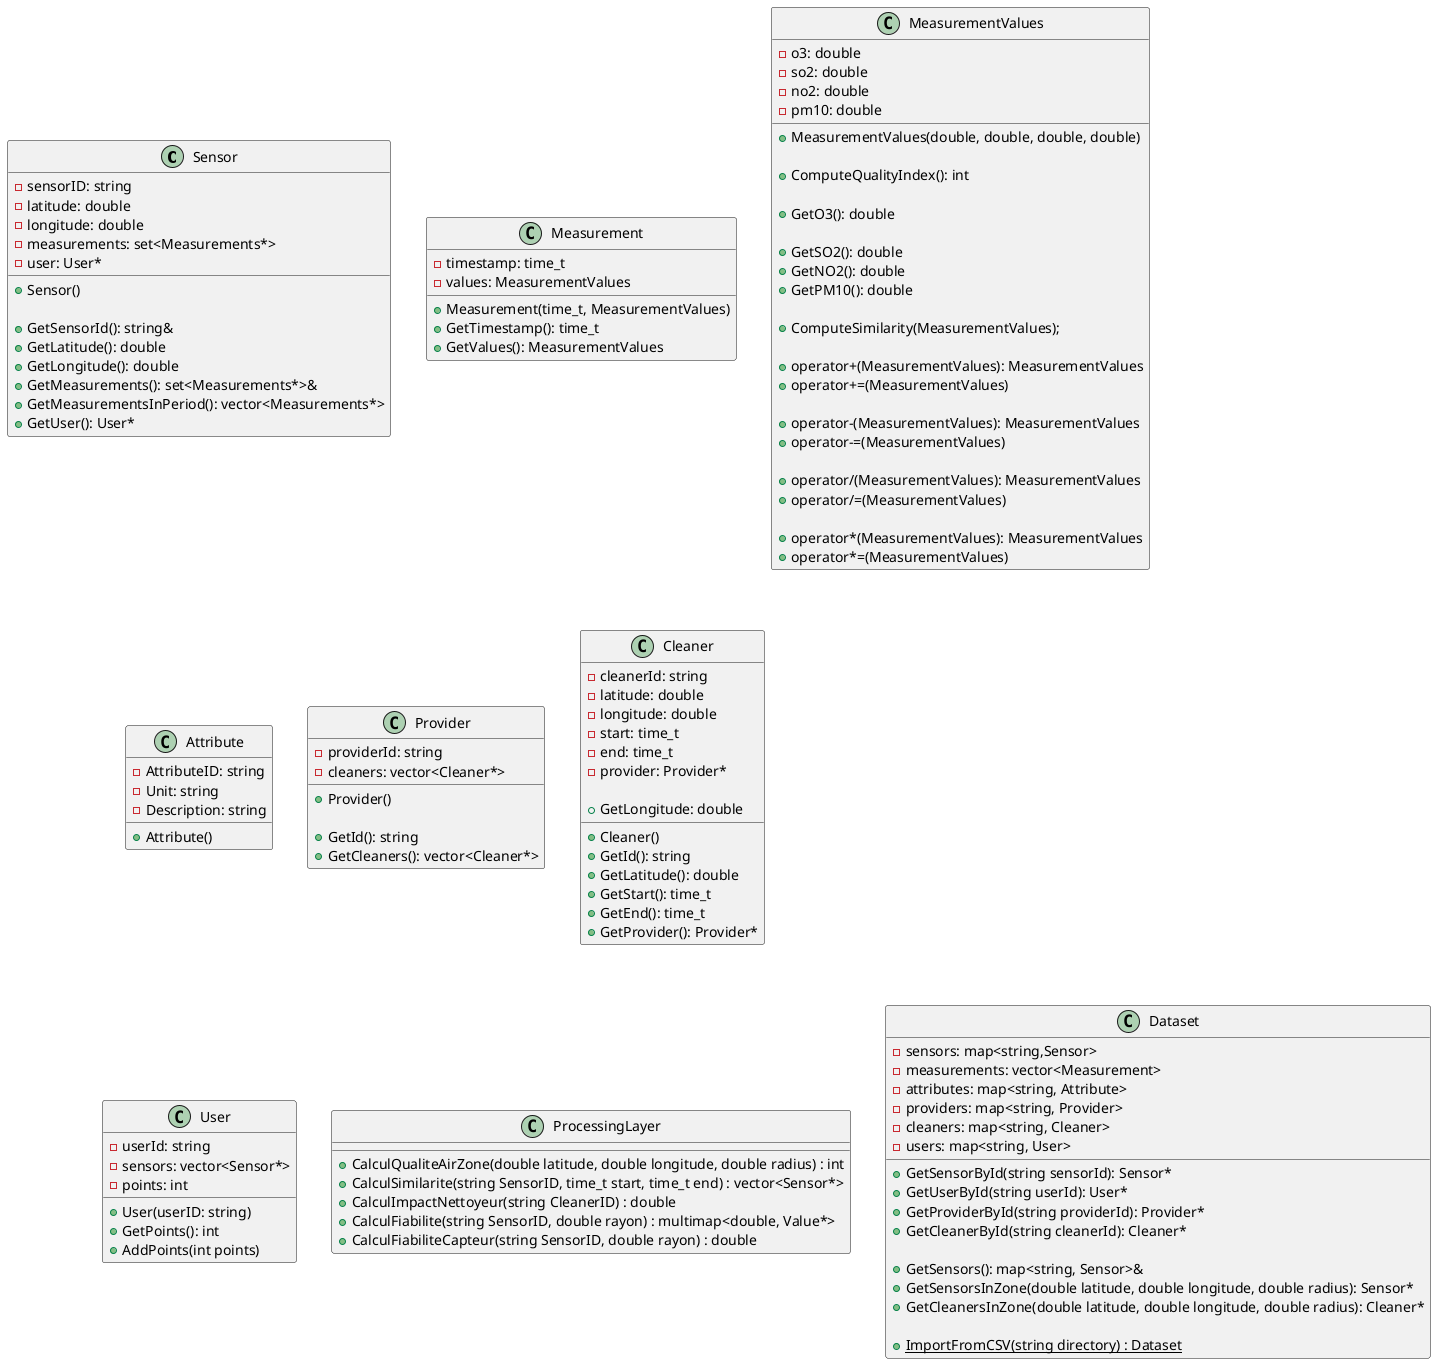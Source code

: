 @startuml

' class Date{
'     -Année: int
'     -Mois: int
'     -Jour: int
'     -Heure: int
'     -Minute: int
'     -Seconde: int
' }

class Sensor {
    - sensorID: string
    - latitude: double
    - longitude: double
    - measurements: set<Measurements*>  
    - user: User*

    + Sensor()

    + GetSensorId(): string&
    + GetLatitude(): double
    + GetLongitude(): double
    + GetMeasurements(): set<Measurements*>&
    + GetMeasurementsInPeriod(): vector<Measurements*>
    + GetUser(): User*
}

class Measurement {
    - timestamp: time_t
    - values: MeasurementValues

    + Measurement(time_t, MeasurementValues)
    + GetTimestamp(): time_t
    + GetValues(): MeasurementValues

}

class MeasurementValues {
    - o3: double
    - so2: double
    - no2: double
    - pm10: double

    + MeasurementValues(double, double, double, double)

    + ComputeQualityIndex(): int

    + GetO3(): double

    + GetSO2(): double
    + GetNO2(): double
    + GetPM10(): double

    + ComputeSimilarity(MeasurementValues);

    + operator+(MeasurementValues): MeasurementValues
    + operator+=(MeasurementValues)

    + operator-(MeasurementValues): MeasurementValues
    + operator-=(MeasurementValues)

    + operator/(MeasurementValues): MeasurementValues
    + operator/=(MeasurementValues)

    + operator*(MeasurementValues): MeasurementValues
    + operator*=(MeasurementValues)
}

class Attribute {
  -AttributeID: string
  -Unit: string
  -Description: string
  +Attribute()
}

class Provider {
  - providerId: string
  - cleaners: vector<Cleaner*>

  + Provider()

  + GetId(): string
  + GetCleaners(): vector<Cleaner*>
}

class Cleaner {
    - cleanerId: string
    - latitude: double
    - longitude: double
    - start: time_t
    - end: time_t
    - provider: Provider*

    + Cleaner()
    + GetId(): string
    + GetLatitude(): double
    + GetLongitude: double
    + GetStart(): time_t
    + GetEnd(): time_t
    + GetProvider(): Provider*
}

class User {
    - userId: string
    - sensors: vector<Sensor*>
    - points: int

    + User(userID: string)
    + GetPoints(): int
    + AddPoints(int points)
}

class ProcessingLayer {
    + CalculQualiteAirZone(double latitude, double longitude, double radius) : int
    + CalculSimilarite(string SensorID, time_t start, time_t end) : vector<Sensor*>
    + CalculImpactNettoyeur(string CleanerID) : double
    + CalculFiabilite(string SensorID, double rayon) : multimap<double, Value*>
    + CalculFiabiliteCapteur(string SensorID, double rayon) : double
}

class Dataset {
    - sensors: map<string,Sensor>
    - measurements: vector<Measurement>
    - attributes: map<string, Attribute>
    - providers: map<string, Provider>
    - cleaners: map<string, Cleaner>
    - users: map<string, User>

    + GetSensorById(string sensorId): Sensor*
    + GetUserById(string userId): User*
    + GetProviderById(string providerId): Provider*
    + GetCleanerById(string cleanerId): Cleaner*

    + GetSensors(): map<string, Sensor>&
    + GetSensorsInZone(double latitude, double longitude, double radius): Sensor*
    + GetCleanersInZone(double latitude, double longitude, double radius): Cleaner*

    +{static} ImportFromCSV(string directory) : Dataset
}

' Dataset <-- Sensor
' Dataset <-- Measurement
' Dataset <-- Attribute
' Dataset <-- Provider
' Dataset <-- Cleaner
' Dataset <-- User
@enduml
